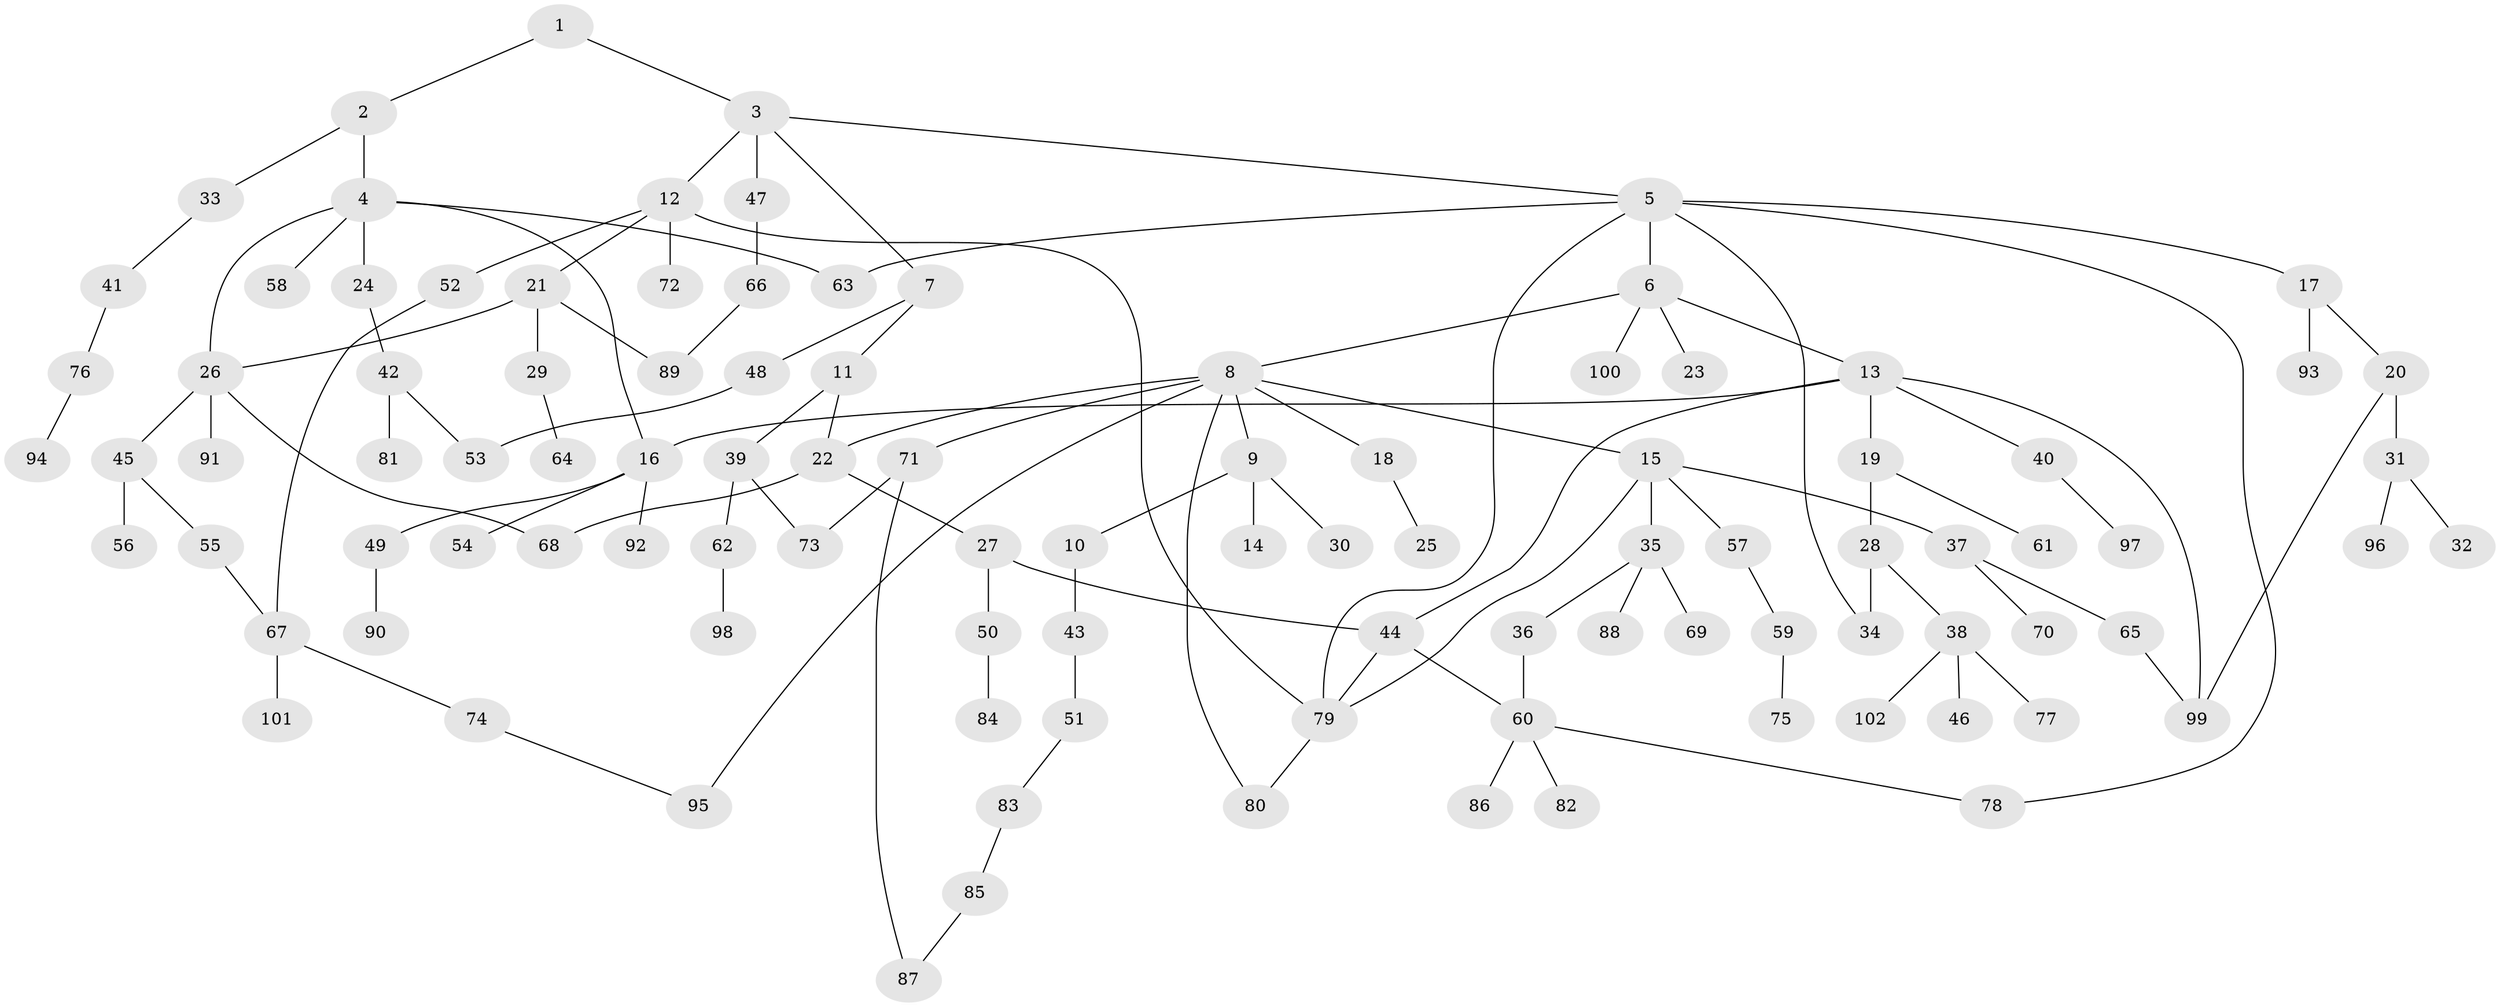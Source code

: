 // coarse degree distribution, {3: 0.07462686567164178, 5: 0.04477611940298507, 6: 0.014925373134328358, 10: 0.014925373134328358, 4: 0.11940298507462686, 8: 0.04477611940298507, 2: 0.29850746268656714, 1: 0.373134328358209, 7: 0.014925373134328358}
// Generated by graph-tools (version 1.1) at 2025/41/03/06/25 10:41:25]
// undirected, 102 vertices, 122 edges
graph export_dot {
graph [start="1"]
  node [color=gray90,style=filled];
  1;
  2;
  3;
  4;
  5;
  6;
  7;
  8;
  9;
  10;
  11;
  12;
  13;
  14;
  15;
  16;
  17;
  18;
  19;
  20;
  21;
  22;
  23;
  24;
  25;
  26;
  27;
  28;
  29;
  30;
  31;
  32;
  33;
  34;
  35;
  36;
  37;
  38;
  39;
  40;
  41;
  42;
  43;
  44;
  45;
  46;
  47;
  48;
  49;
  50;
  51;
  52;
  53;
  54;
  55;
  56;
  57;
  58;
  59;
  60;
  61;
  62;
  63;
  64;
  65;
  66;
  67;
  68;
  69;
  70;
  71;
  72;
  73;
  74;
  75;
  76;
  77;
  78;
  79;
  80;
  81;
  82;
  83;
  84;
  85;
  86;
  87;
  88;
  89;
  90;
  91;
  92;
  93;
  94;
  95;
  96;
  97;
  98;
  99;
  100;
  101;
  102;
  1 -- 2;
  1 -- 3;
  2 -- 4;
  2 -- 33;
  3 -- 5;
  3 -- 7;
  3 -- 12;
  3 -- 47;
  4 -- 16;
  4 -- 24;
  4 -- 58;
  4 -- 63;
  4 -- 26;
  5 -- 6;
  5 -- 17;
  5 -- 34;
  5 -- 63;
  5 -- 78;
  5 -- 79;
  6 -- 8;
  6 -- 13;
  6 -- 23;
  6 -- 100;
  7 -- 11;
  7 -- 48;
  8 -- 9;
  8 -- 15;
  8 -- 18;
  8 -- 22;
  8 -- 71;
  8 -- 80;
  8 -- 95;
  9 -- 10;
  9 -- 14;
  9 -- 30;
  10 -- 43;
  11 -- 39;
  11 -- 22;
  12 -- 21;
  12 -- 52;
  12 -- 72;
  12 -- 79;
  13 -- 19;
  13 -- 40;
  13 -- 16;
  13 -- 99;
  13 -- 44;
  15 -- 35;
  15 -- 37;
  15 -- 57;
  15 -- 79;
  16 -- 49;
  16 -- 54;
  16 -- 92;
  17 -- 20;
  17 -- 93;
  18 -- 25;
  19 -- 28;
  19 -- 61;
  20 -- 31;
  20 -- 99;
  21 -- 26;
  21 -- 29;
  21 -- 89;
  22 -- 27;
  22 -- 68;
  24 -- 42;
  26 -- 45;
  26 -- 68;
  26 -- 91;
  27 -- 44;
  27 -- 50;
  28 -- 38;
  28 -- 34;
  29 -- 64;
  31 -- 32;
  31 -- 96;
  33 -- 41;
  35 -- 36;
  35 -- 69;
  35 -- 88;
  36 -- 60;
  37 -- 65;
  37 -- 70;
  38 -- 46;
  38 -- 77;
  38 -- 102;
  39 -- 62;
  39 -- 73;
  40 -- 97;
  41 -- 76;
  42 -- 53;
  42 -- 81;
  43 -- 51;
  44 -- 60;
  44 -- 79;
  45 -- 55;
  45 -- 56;
  47 -- 66;
  48 -- 53;
  49 -- 90;
  50 -- 84;
  51 -- 83;
  52 -- 67;
  55 -- 67;
  57 -- 59;
  59 -- 75;
  60 -- 82;
  60 -- 86;
  60 -- 78;
  62 -- 98;
  65 -- 99;
  66 -- 89;
  67 -- 74;
  67 -- 101;
  71 -- 73;
  71 -- 87;
  74 -- 95;
  76 -- 94;
  79 -- 80;
  83 -- 85;
  85 -- 87;
}
